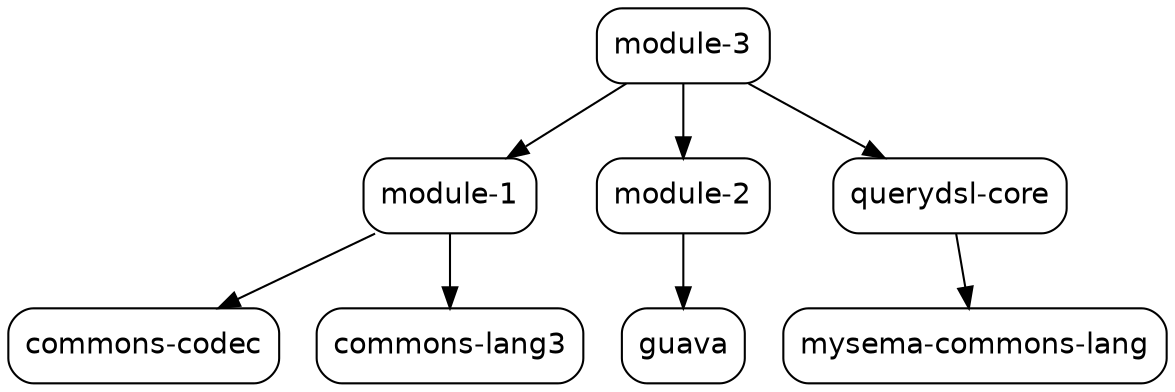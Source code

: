 digraph "module-3" {
  node [shape="box",style="rounded",fontname="Helvetica",fontsize="14"]
  edge [fontsize="10",fontname="Helvetica"]

  // Node Definitions:
  "com.github.ferstl:module-1:jar"[label=<module-1>]
  "commons-codec:commons-codec:jar"[label=<commons-codec>]
  "org.apache.commons:commons-lang3:jar"[label=<commons-lang3>]
  "com.github.ferstl:module-3:jar"[label=<module-3>]
  "com.github.ferstl:module-2:jar"[label=<module-2>]
  "com.google.guava:guava:jar"[label=<guava>]
  "com.querydsl:querydsl-core:jar"[label=<querydsl-core>]
  "com.mysema.commons:mysema-commons-lang:jar"[label=<mysema-commons-lang>]

  // Edge Definitions:
  "com.github.ferstl:module-1:jar" -> "commons-codec:commons-codec:jar"
  "com.github.ferstl:module-1:jar" -> "org.apache.commons:commons-lang3:jar"
  "com.github.ferstl:module-3:jar" -> "com.github.ferstl:module-1:jar"
  "com.github.ferstl:module-2:jar" -> "com.google.guava:guava:jar"
  "com.github.ferstl:module-3:jar" -> "com.github.ferstl:module-2:jar"
  "com.querydsl:querydsl-core:jar" -> "com.mysema.commons:mysema-commons-lang:jar"
  "com.github.ferstl:module-3:jar" -> "com.querydsl:querydsl-core:jar"
}
